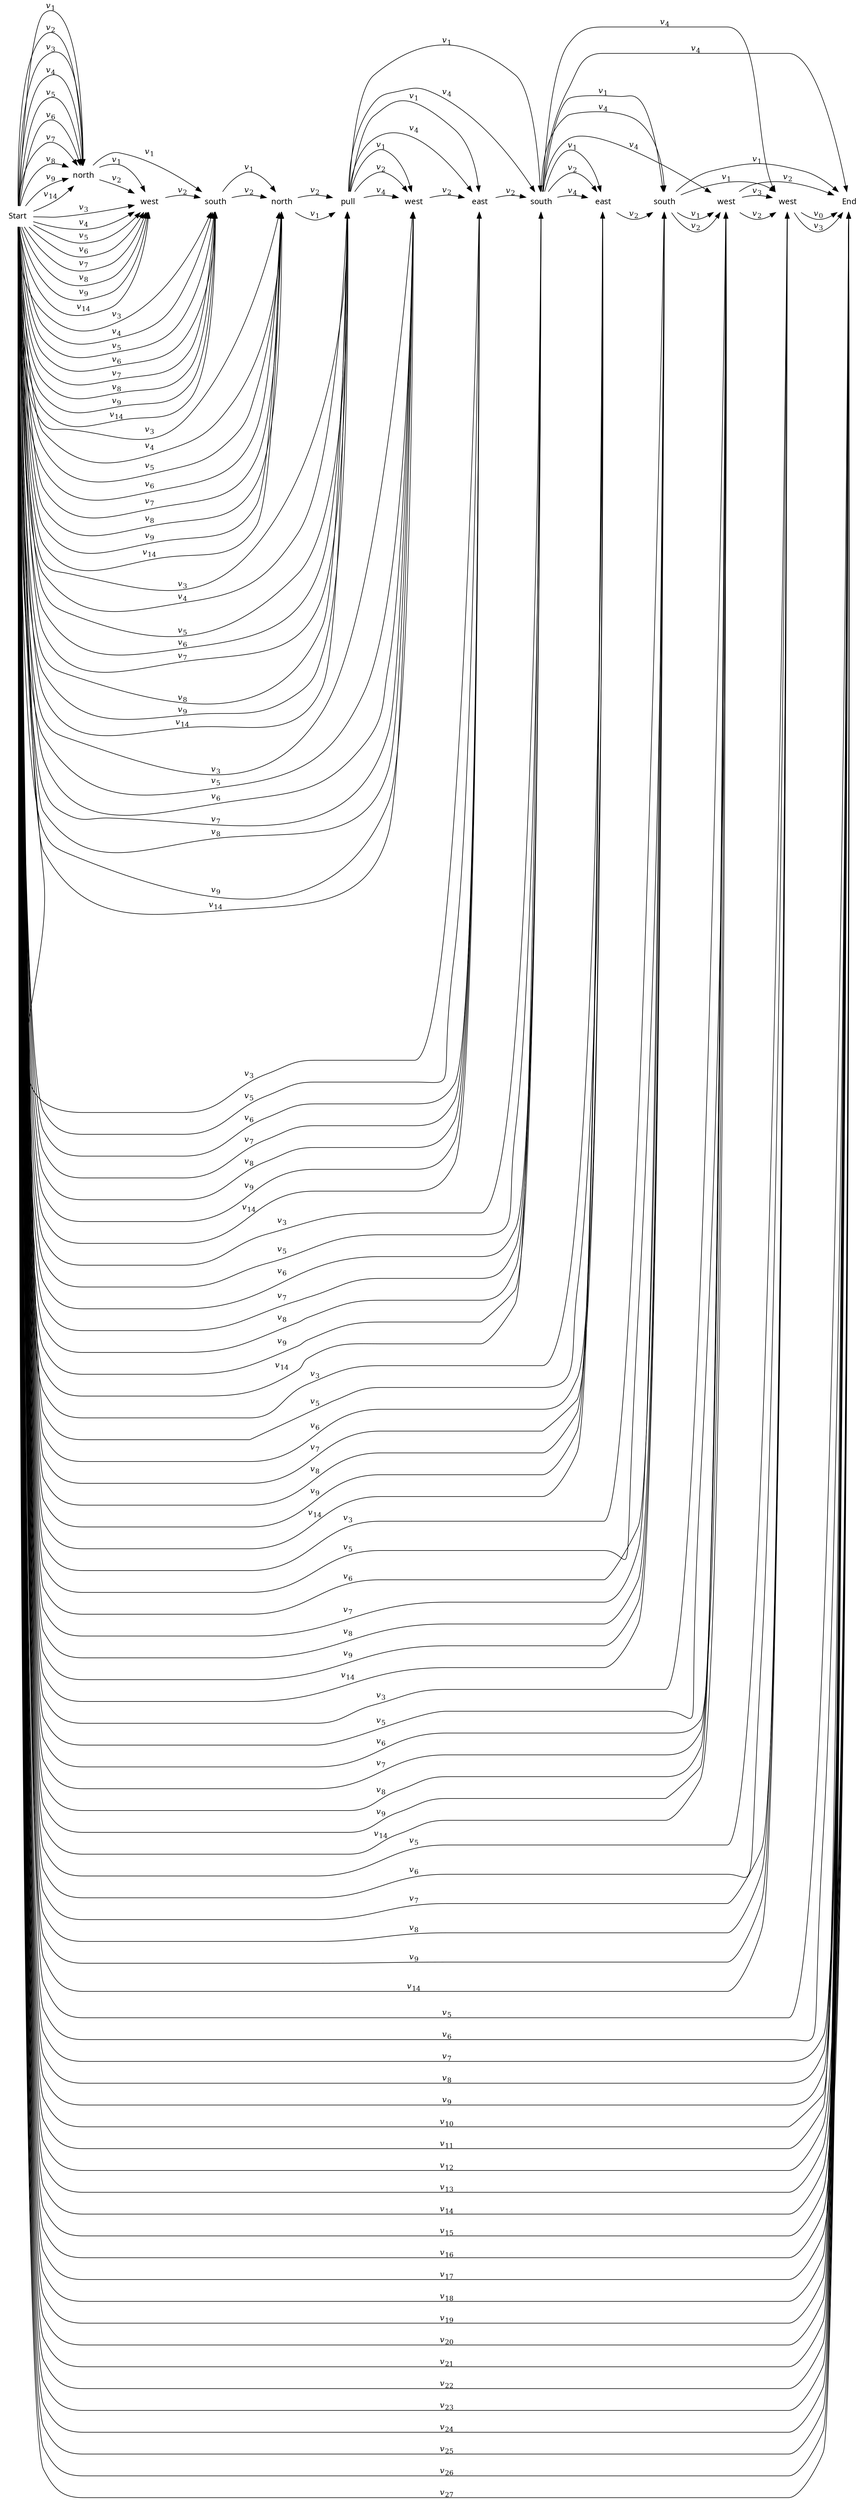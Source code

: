 digraph cat {
rankdir=LR
node [shape=plaintext]
edge [arrowhead=normal]

0 [label="Start",fontname="sans"]
1 [label="north",fontname="sans"]
2 [label="west",fontname="sans"]
3 [label="south",fontname="sans"]
4 [label="north",fontname="sans"]
5 [label="pull",fontname="sans"]
6 [label="west",fontname="sans"]
7 [label="east",fontname="sans"]
8 [label="south",fontname="sans"]
9 [label="east",fontname="sans"]
10 [label="south",fontname="sans"]
11 [label="west",fontname="sans"]
12 [label="west",fontname="sans"]
13 [label="End",fontname="sans"]

0 -> 1 [label=<<i>v</i><sub>1</sub>>]
0 -> 1 [label=<<i>v</i><sub>2</sub>>]
0 -> 1 [label=<<i>v</i><sub>3</sub>>]
0 -> 2 [label=<<i>v</i><sub>3</sub>>]
0 -> 3 [label=<<i>v</i><sub>3</sub>>]
0 -> 4 [label=<<i>v</i><sub>3</sub>>]
0 -> 5 [label=<<i>v</i><sub>3</sub>>]
0 -> 6 [label=<<i>v</i><sub>3</sub>>]
0 -> 7 [label=<<i>v</i><sub>3</sub>>]
0 -> 8 [label=<<i>v</i><sub>3</sub>>]
0 -> 9 [label=<<i>v</i><sub>3</sub>>]
0 -> 10 [label=<<i>v</i><sub>3</sub>>]
0 -> 11 [label=<<i>v</i><sub>3</sub>>]
0 -> 1 [label=<<i>v</i><sub>4</sub>>]
0 -> 2 [label=<<i>v</i><sub>4</sub>>]
0 -> 3 [label=<<i>v</i><sub>4</sub>>]
0 -> 4 [label=<<i>v</i><sub>4</sub>>]
0 -> 5 [label=<<i>v</i><sub>4</sub>>]
0 -> 1 [label=<<i>v</i><sub>5</sub>>]
0 -> 2 [label=<<i>v</i><sub>5</sub>>]
0 -> 3 [label=<<i>v</i><sub>5</sub>>]
0 -> 4 [label=<<i>v</i><sub>5</sub>>]
0 -> 5 [label=<<i>v</i><sub>5</sub>>]
0 -> 6 [label=<<i>v</i><sub>5</sub>>]
0 -> 7 [label=<<i>v</i><sub>5</sub>>]
0 -> 8 [label=<<i>v</i><sub>5</sub>>]
0 -> 9 [label=<<i>v</i><sub>5</sub>>]
0 -> 10 [label=<<i>v</i><sub>5</sub>>]
0 -> 11 [label=<<i>v</i><sub>5</sub>>]
0 -> 12 [label=<<i>v</i><sub>5</sub>>]
0 -> 13 [label=<<i>v</i><sub>5</sub>>]
0 -> 1 [label=<<i>v</i><sub>6</sub>>]
0 -> 2 [label=<<i>v</i><sub>6</sub>>]
0 -> 3 [label=<<i>v</i><sub>6</sub>>]
0 -> 4 [label=<<i>v</i><sub>6</sub>>]
0 -> 5 [label=<<i>v</i><sub>6</sub>>]
0 -> 6 [label=<<i>v</i><sub>6</sub>>]
0 -> 7 [label=<<i>v</i><sub>6</sub>>]
0 -> 8 [label=<<i>v</i><sub>6</sub>>]
0 -> 9 [label=<<i>v</i><sub>6</sub>>]
0 -> 10 [label=<<i>v</i><sub>6</sub>>]
0 -> 11 [label=<<i>v</i><sub>6</sub>>]
0 -> 12 [label=<<i>v</i><sub>6</sub>>]
0 -> 13 [label=<<i>v</i><sub>6</sub>>]
0 -> 1 [label=<<i>v</i><sub>7</sub>>]
0 -> 2 [label=<<i>v</i><sub>7</sub>>]
0 -> 3 [label=<<i>v</i><sub>7</sub>>]
0 -> 4 [label=<<i>v</i><sub>7</sub>>]
0 -> 5 [label=<<i>v</i><sub>7</sub>>]
0 -> 6 [label=<<i>v</i><sub>7</sub>>]
0 -> 7 [label=<<i>v</i><sub>7</sub>>]
0 -> 8 [label=<<i>v</i><sub>7</sub>>]
0 -> 9 [label=<<i>v</i><sub>7</sub>>]
0 -> 10 [label=<<i>v</i><sub>7</sub>>]
0 -> 11 [label=<<i>v</i><sub>7</sub>>]
0 -> 12 [label=<<i>v</i><sub>7</sub>>]
0 -> 13 [label=<<i>v</i><sub>7</sub>>]
0 -> 1 [label=<<i>v</i><sub>8</sub>>]
0 -> 2 [label=<<i>v</i><sub>8</sub>>]
0 -> 3 [label=<<i>v</i><sub>8</sub>>]
0 -> 4 [label=<<i>v</i><sub>8</sub>>]
0 -> 5 [label=<<i>v</i><sub>8</sub>>]
0 -> 6 [label=<<i>v</i><sub>8</sub>>]
0 -> 7 [label=<<i>v</i><sub>8</sub>>]
0 -> 8 [label=<<i>v</i><sub>8</sub>>]
0 -> 9 [label=<<i>v</i><sub>8</sub>>]
0 -> 10 [label=<<i>v</i><sub>8</sub>>]
0 -> 11 [label=<<i>v</i><sub>8</sub>>]
0 -> 12 [label=<<i>v</i><sub>8</sub>>]
0 -> 13 [label=<<i>v</i><sub>8</sub>>]
0 -> 1 [label=<<i>v</i><sub>9</sub>>]
0 -> 2 [label=<<i>v</i><sub>9</sub>>]
0 -> 3 [label=<<i>v</i><sub>9</sub>>]
0 -> 4 [label=<<i>v</i><sub>9</sub>>]
0 -> 5 [label=<<i>v</i><sub>9</sub>>]
0 -> 6 [label=<<i>v</i><sub>9</sub>>]
0 -> 7 [label=<<i>v</i><sub>9</sub>>]
0 -> 8 [label=<<i>v</i><sub>9</sub>>]
0 -> 9 [label=<<i>v</i><sub>9</sub>>]
0 -> 10 [label=<<i>v</i><sub>9</sub>>]
0 -> 11 [label=<<i>v</i><sub>9</sub>>]
0 -> 12 [label=<<i>v</i><sub>9</sub>>]
0 -> 13 [label=<<i>v</i><sub>9</sub>>]
0 -> 13 [label=<<i>v</i><sub>10</sub>>]
0 -> 13 [label=<<i>v</i><sub>11</sub>>]
0 -> 13 [label=<<i>v</i><sub>12</sub>>]
0 -> 13 [label=<<i>v</i><sub>13</sub>>]
0 -> 1 [label=<<i>v</i><sub>14</sub>>]
0 -> 2 [label=<<i>v</i><sub>14</sub>>]
0 -> 3 [label=<<i>v</i><sub>14</sub>>]
0 -> 4 [label=<<i>v</i><sub>14</sub>>]
0 -> 5 [label=<<i>v</i><sub>14</sub>>]
0 -> 6 [label=<<i>v</i><sub>14</sub>>]
0 -> 7 [label=<<i>v</i><sub>14</sub>>]
0 -> 8 [label=<<i>v</i><sub>14</sub>>]
0 -> 9 [label=<<i>v</i><sub>14</sub>>]
0 -> 10 [label=<<i>v</i><sub>14</sub>>]
0 -> 11 [label=<<i>v</i><sub>14</sub>>]
0 -> 12 [label=<<i>v</i><sub>14</sub>>]
0 -> 13 [label=<<i>v</i><sub>14</sub>>]
0 -> 13 [label=<<i>v</i><sub>15</sub>>]
0 -> 13 [label=<<i>v</i><sub>16</sub>>]
0 -> 13 [label=<<i>v</i><sub>17</sub>>]
0 -> 13 [label=<<i>v</i><sub>18</sub>>]
0 -> 13 [label=<<i>v</i><sub>19</sub>>]
0 -> 13 [label=<<i>v</i><sub>20</sub>>]
0 -> 13 [label=<<i>v</i><sub>21</sub>>]
0 -> 13 [label=<<i>v</i><sub>22</sub>>]
0 -> 13 [label=<<i>v</i><sub>23</sub>>]
0 -> 13 [label=<<i>v</i><sub>24</sub>>]
0 -> 13 [label=<<i>v</i><sub>25</sub>>]
0 -> 13 [label=<<i>v</i><sub>26</sub>>]
0 -> 13 [label=<<i>v</i><sub>27</sub>>]
1 -> 2 [label=<<i>v</i><sub>1</sub>>]
1 -> 3 [label=<<i>v</i><sub>1</sub>>]
1 -> 2 [label=<<i>v</i><sub>2</sub>>]
2 -> 3 [label=<<i>v</i><sub>2</sub>>]
3 -> 4 [label=<<i>v</i><sub>1</sub>>]
3 -> 4 [label=<<i>v</i><sub>2</sub>>]
4 -> 5 [label=<<i>v</i><sub>1</sub>>]
4 -> 5 [label=<<i>v</i><sub>2</sub>>]
5 -> 6 [label=<<i>v</i><sub>1</sub>>]
5 -> 7 [label=<<i>v</i><sub>1</sub>>]
5 -> 8 [label=<<i>v</i><sub>1</sub>>]
5 -> 6 [label=<<i>v</i><sub>2</sub>>]
5 -> 6 [label=<<i>v</i><sub>4</sub>>]
5 -> 7 [label=<<i>v</i><sub>4</sub>>]
5 -> 8 [label=<<i>v</i><sub>4</sub>>]
6 -> 7 [label=<<i>v</i><sub>2</sub>>]
7 -> 8 [label=<<i>v</i><sub>2</sub>>]
8 -> 9 [label=<<i>v</i><sub>1</sub>>]
8 -> 10 [label=<<i>v</i><sub>1</sub>>]
8 -> 9 [label=<<i>v</i><sub>2</sub>>]
8 -> 9 [label=<<i>v</i><sub>4</sub>>]
8 -> 10 [label=<<i>v</i><sub>4</sub>>]
8 -> 11 [label=<<i>v</i><sub>4</sub>>]
8 -> 12 [label=<<i>v</i><sub>4</sub>>]
8 -> 13 [label=<<i>v</i><sub>4</sub>>]
9 -> 10 [label=<<i>v</i><sub>2</sub>>]
10 -> 11 [label=<<i>v</i><sub>1</sub>>]
10 -> 12 [label=<<i>v</i><sub>1</sub>>]
10 -> 13 [label=<<i>v</i><sub>1</sub>>]
10 -> 11 [label=<<i>v</i><sub>2</sub>>]
11 -> 12 [label=<<i>v</i><sub>2</sub>>]
11 -> 13 [label=<<i>v</i><sub>2</sub>>]
11 -> 12 [label=<<i>v</i><sub>3</sub>>]
12 -> 13 [label=<<i>v</i><sub>0</sub>>]
12 -> 13 [label=<<i>v</i><sub>3</sub>>]

# To line up the actions
0 -> 1 [weight=100,style=invis]
1 -> 2 [weight=100,style=invis]
2 -> 3 [weight=100,style=invis]
3 -> 4 [weight=100,style=invis]
4 -> 5 [weight=100,style=invis]
5 -> 6 [weight=100,style=invis]
6 -> 7 [weight=100,style=invis]
7 -> 8 [weight=100,style=invis]
8 -> 9 [weight=100,style=invis]
9 -> 10 [weight=100,style=invis]
10 -> 11 [weight=100,style=invis]
11 -> 12 [weight=100,style=invis]
12 -> 13 [weight=100,style=invis]
}
